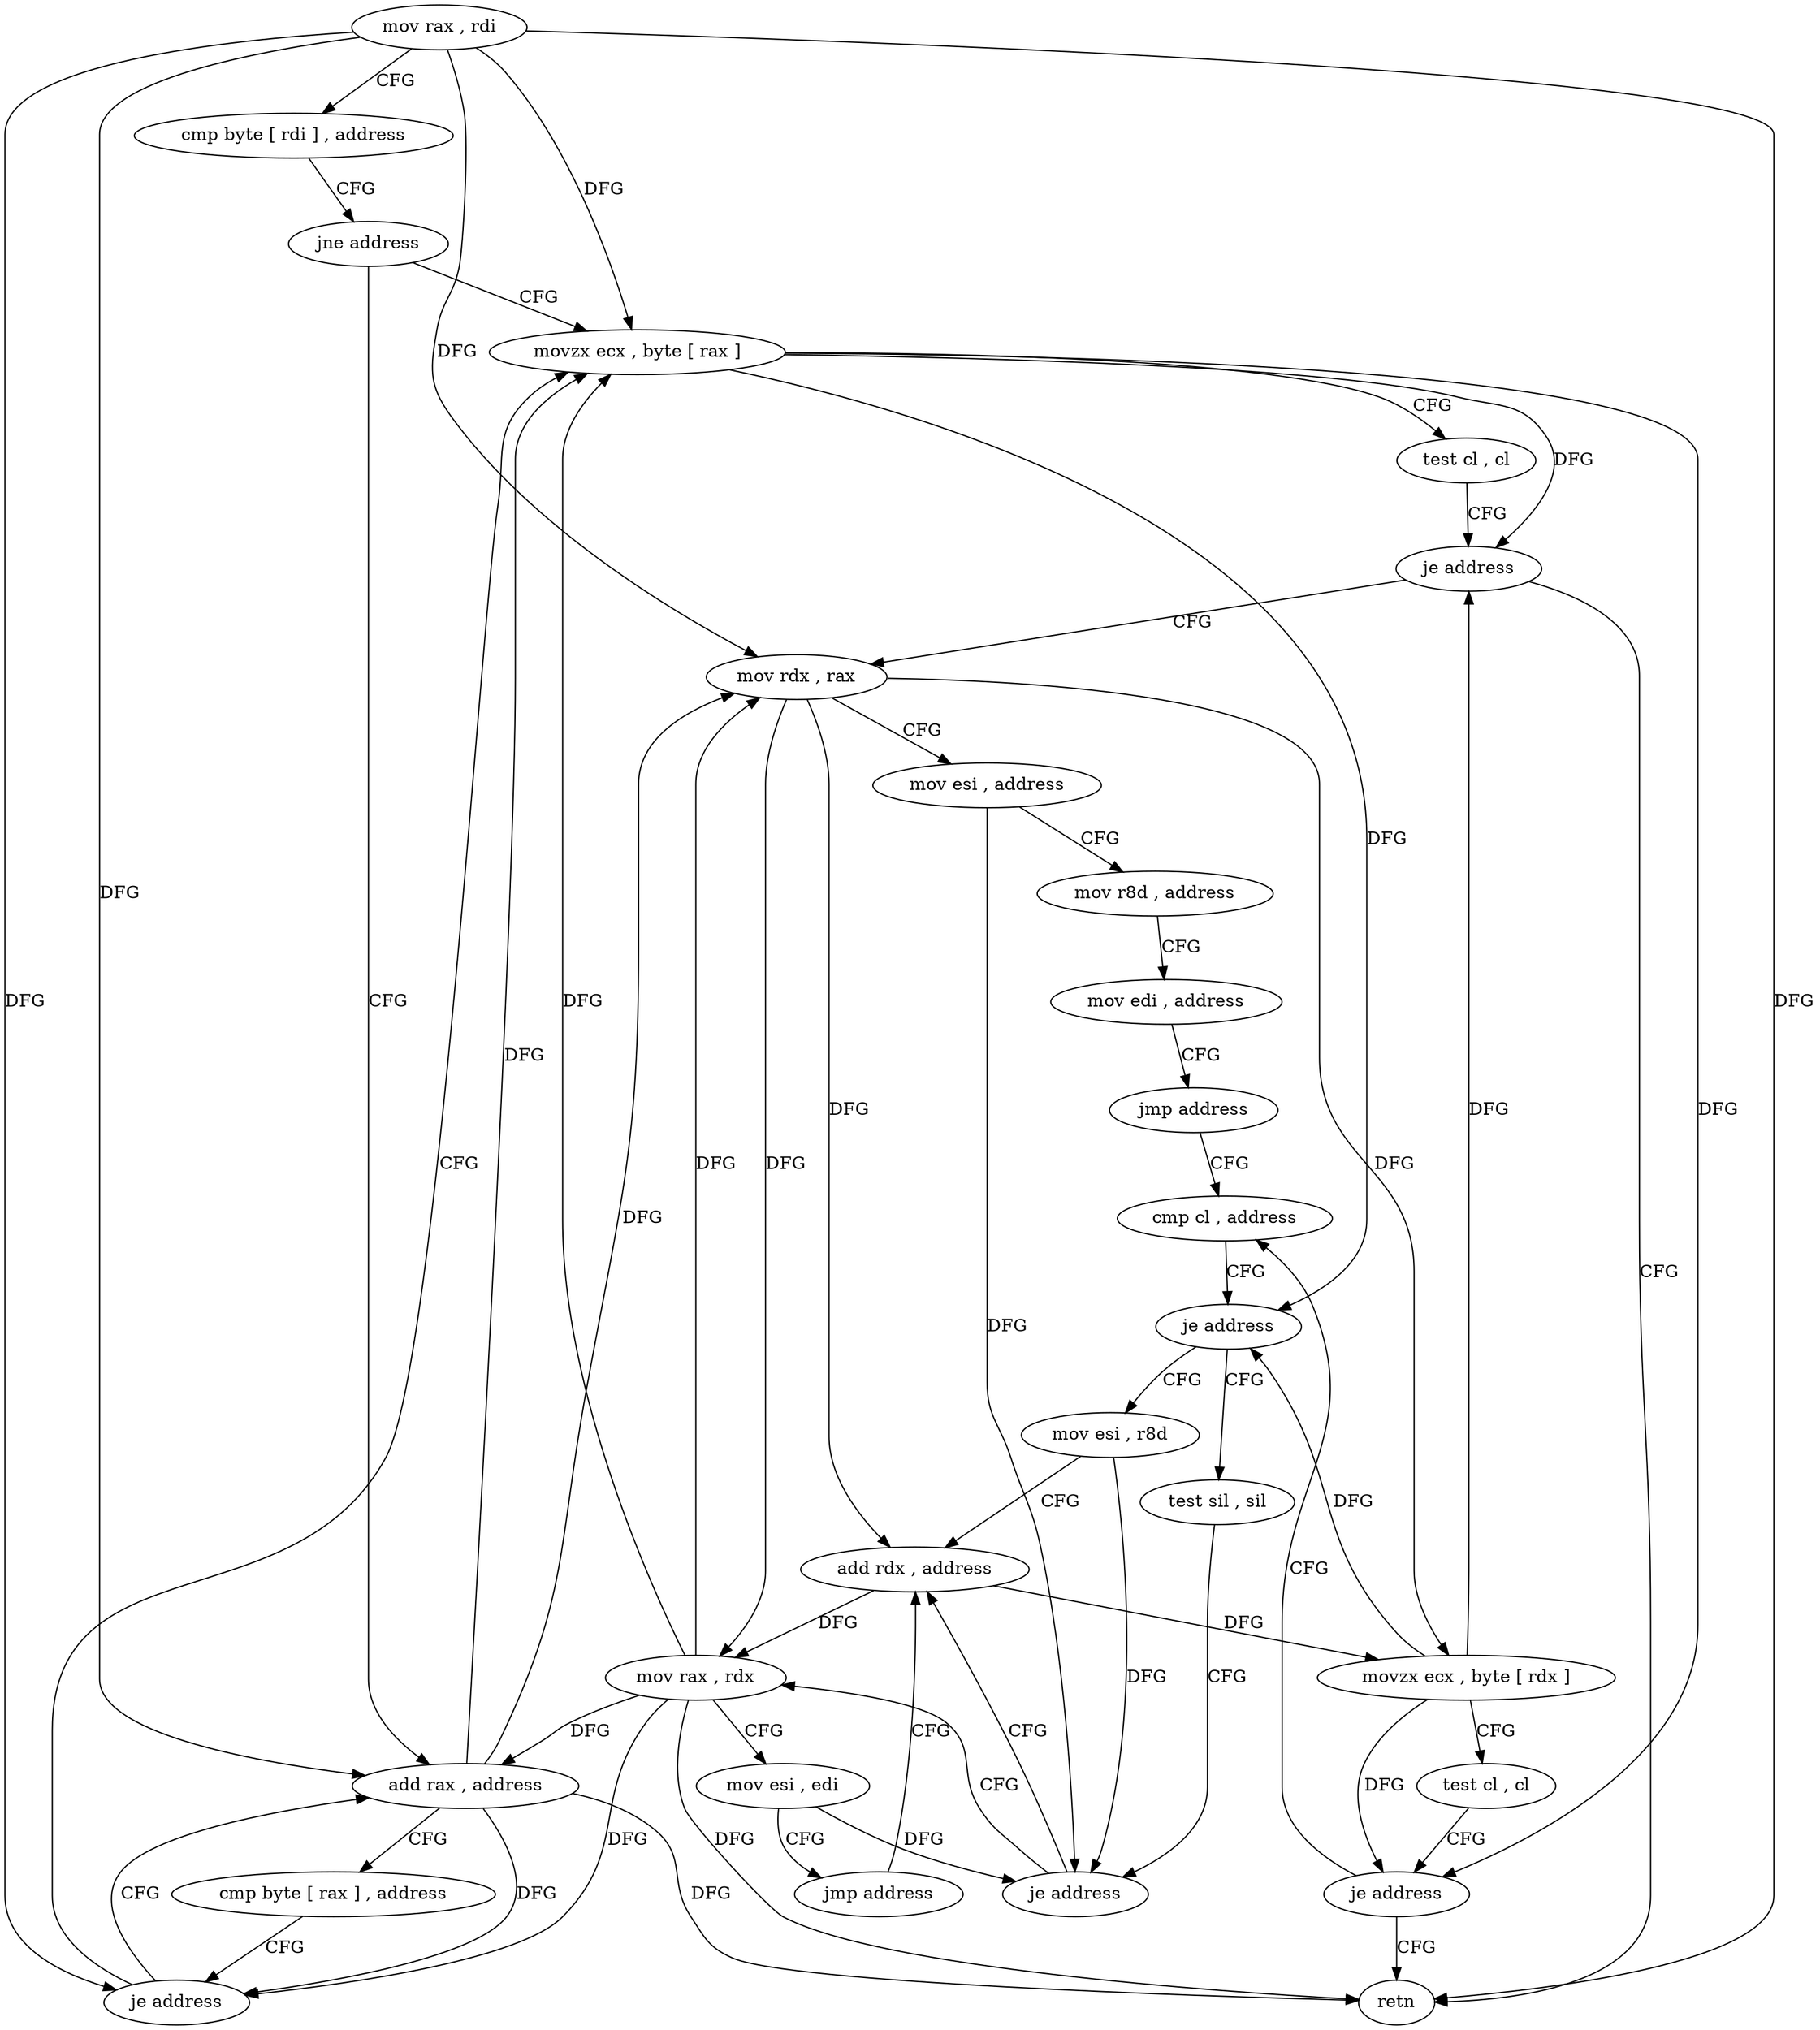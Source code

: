 digraph "func" {
"4397644" [label = "mov rax , rdi" ]
"4397647" [label = "cmp byte [ rdi ] , address" ]
"4397650" [label = "jne address" ]
"4397661" [label = "movzx ecx , byte [ rax ]" ]
"4397652" [label = "add rax , address" ]
"4397664" [label = "test cl , cl" ]
"4397666" [label = "je address" ]
"4397720" [label = "retn" ]
"4397668" [label = "mov rdx , rax" ]
"4397656" [label = "cmp byte [ rax ] , address" ]
"4397659" [label = "je address" ]
"4397671" [label = "mov esi , address" ]
"4397676" [label = "mov r8d , address" ]
"4397682" [label = "mov edi , address" ]
"4397687" [label = "jmp address" ]
"4397703" [label = "cmp cl , address" ]
"4397706" [label = "je address" ]
"4397689" [label = "mov esi , r8d" ]
"4397708" [label = "test sil , sil" ]
"4397692" [label = "add rdx , address" ]
"4397711" [label = "je address" ]
"4397713" [label = "mov rax , rdx" ]
"4397696" [label = "movzx ecx , byte [ rdx ]" ]
"4397699" [label = "test cl , cl" ]
"4397701" [label = "je address" ]
"4397716" [label = "mov esi , edi" ]
"4397718" [label = "jmp address" ]
"4397644" -> "4397647" [ label = "CFG" ]
"4397644" -> "4397661" [ label = "DFG" ]
"4397644" -> "4397652" [ label = "DFG" ]
"4397644" -> "4397659" [ label = "DFG" ]
"4397644" -> "4397720" [ label = "DFG" ]
"4397644" -> "4397668" [ label = "DFG" ]
"4397647" -> "4397650" [ label = "CFG" ]
"4397650" -> "4397661" [ label = "CFG" ]
"4397650" -> "4397652" [ label = "CFG" ]
"4397661" -> "4397664" [ label = "CFG" ]
"4397661" -> "4397666" [ label = "DFG" ]
"4397661" -> "4397706" [ label = "DFG" ]
"4397661" -> "4397701" [ label = "DFG" ]
"4397652" -> "4397656" [ label = "CFG" ]
"4397652" -> "4397661" [ label = "DFG" ]
"4397652" -> "4397659" [ label = "DFG" ]
"4397652" -> "4397720" [ label = "DFG" ]
"4397652" -> "4397668" [ label = "DFG" ]
"4397664" -> "4397666" [ label = "CFG" ]
"4397666" -> "4397720" [ label = "CFG" ]
"4397666" -> "4397668" [ label = "CFG" ]
"4397668" -> "4397671" [ label = "CFG" ]
"4397668" -> "4397692" [ label = "DFG" ]
"4397668" -> "4397696" [ label = "DFG" ]
"4397668" -> "4397713" [ label = "DFG" ]
"4397656" -> "4397659" [ label = "CFG" ]
"4397659" -> "4397652" [ label = "CFG" ]
"4397659" -> "4397661" [ label = "CFG" ]
"4397671" -> "4397676" [ label = "CFG" ]
"4397671" -> "4397711" [ label = "DFG" ]
"4397676" -> "4397682" [ label = "CFG" ]
"4397682" -> "4397687" [ label = "CFG" ]
"4397687" -> "4397703" [ label = "CFG" ]
"4397703" -> "4397706" [ label = "CFG" ]
"4397706" -> "4397689" [ label = "CFG" ]
"4397706" -> "4397708" [ label = "CFG" ]
"4397689" -> "4397692" [ label = "CFG" ]
"4397689" -> "4397711" [ label = "DFG" ]
"4397708" -> "4397711" [ label = "CFG" ]
"4397692" -> "4397696" [ label = "DFG" ]
"4397692" -> "4397713" [ label = "DFG" ]
"4397711" -> "4397692" [ label = "CFG" ]
"4397711" -> "4397713" [ label = "CFG" ]
"4397713" -> "4397716" [ label = "CFG" ]
"4397713" -> "4397661" [ label = "DFG" ]
"4397713" -> "4397652" [ label = "DFG" ]
"4397713" -> "4397659" [ label = "DFG" ]
"4397713" -> "4397668" [ label = "DFG" ]
"4397713" -> "4397720" [ label = "DFG" ]
"4397696" -> "4397699" [ label = "CFG" ]
"4397696" -> "4397666" [ label = "DFG" ]
"4397696" -> "4397706" [ label = "DFG" ]
"4397696" -> "4397701" [ label = "DFG" ]
"4397699" -> "4397701" [ label = "CFG" ]
"4397701" -> "4397720" [ label = "CFG" ]
"4397701" -> "4397703" [ label = "CFG" ]
"4397716" -> "4397718" [ label = "CFG" ]
"4397716" -> "4397711" [ label = "DFG" ]
"4397718" -> "4397692" [ label = "CFG" ]
}
